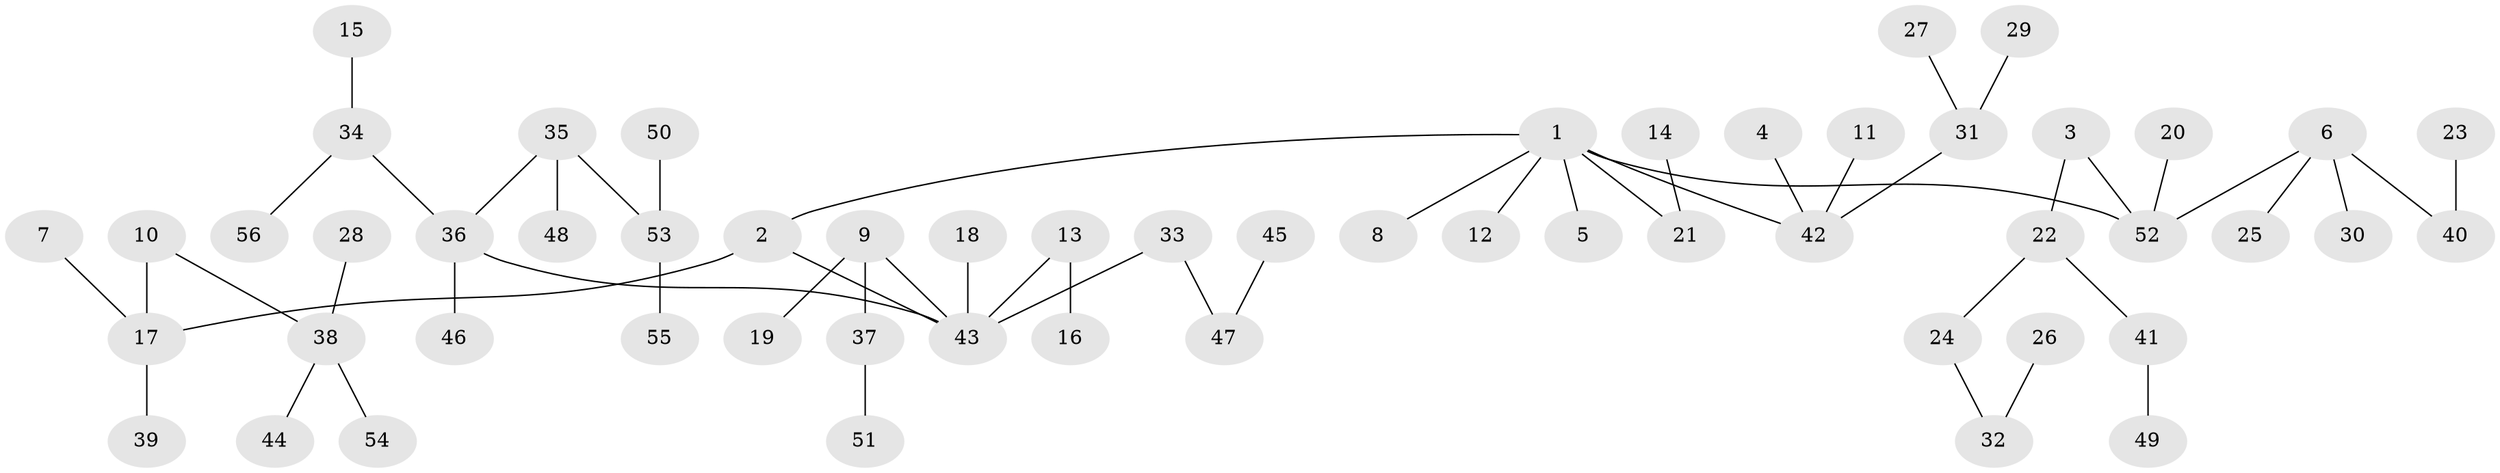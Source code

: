 // original degree distribution, {6: 0.026785714285714284, 3: 0.125, 2: 0.30357142857142855, 5: 0.026785714285714284, 4: 0.0625, 1: 0.45535714285714285}
// Generated by graph-tools (version 1.1) at 2025/26/03/09/25 03:26:23]
// undirected, 56 vertices, 55 edges
graph export_dot {
graph [start="1"]
  node [color=gray90,style=filled];
  1;
  2;
  3;
  4;
  5;
  6;
  7;
  8;
  9;
  10;
  11;
  12;
  13;
  14;
  15;
  16;
  17;
  18;
  19;
  20;
  21;
  22;
  23;
  24;
  25;
  26;
  27;
  28;
  29;
  30;
  31;
  32;
  33;
  34;
  35;
  36;
  37;
  38;
  39;
  40;
  41;
  42;
  43;
  44;
  45;
  46;
  47;
  48;
  49;
  50;
  51;
  52;
  53;
  54;
  55;
  56;
  1 -- 2 [weight=1.0];
  1 -- 5 [weight=1.0];
  1 -- 8 [weight=1.0];
  1 -- 12 [weight=1.0];
  1 -- 21 [weight=1.0];
  1 -- 42 [weight=1.0];
  1 -- 52 [weight=1.0];
  2 -- 17 [weight=1.0];
  2 -- 43 [weight=1.0];
  3 -- 22 [weight=1.0];
  3 -- 52 [weight=1.0];
  4 -- 42 [weight=1.0];
  6 -- 25 [weight=1.0];
  6 -- 30 [weight=1.0];
  6 -- 40 [weight=1.0];
  6 -- 52 [weight=1.0];
  7 -- 17 [weight=1.0];
  9 -- 19 [weight=1.0];
  9 -- 37 [weight=1.0];
  9 -- 43 [weight=1.0];
  10 -- 17 [weight=1.0];
  10 -- 38 [weight=1.0];
  11 -- 42 [weight=1.0];
  13 -- 16 [weight=1.0];
  13 -- 43 [weight=1.0];
  14 -- 21 [weight=1.0];
  15 -- 34 [weight=1.0];
  17 -- 39 [weight=1.0];
  18 -- 43 [weight=1.0];
  20 -- 52 [weight=1.0];
  22 -- 24 [weight=1.0];
  22 -- 41 [weight=1.0];
  23 -- 40 [weight=1.0];
  24 -- 32 [weight=1.0];
  26 -- 32 [weight=1.0];
  27 -- 31 [weight=1.0];
  28 -- 38 [weight=1.0];
  29 -- 31 [weight=1.0];
  31 -- 42 [weight=1.0];
  33 -- 43 [weight=1.0];
  33 -- 47 [weight=1.0];
  34 -- 36 [weight=1.0];
  34 -- 56 [weight=1.0];
  35 -- 36 [weight=1.0];
  35 -- 48 [weight=1.0];
  35 -- 53 [weight=1.0];
  36 -- 43 [weight=1.0];
  36 -- 46 [weight=1.0];
  37 -- 51 [weight=1.0];
  38 -- 44 [weight=1.0];
  38 -- 54 [weight=1.0];
  41 -- 49 [weight=1.0];
  45 -- 47 [weight=1.0];
  50 -- 53 [weight=1.0];
  53 -- 55 [weight=1.0];
}
